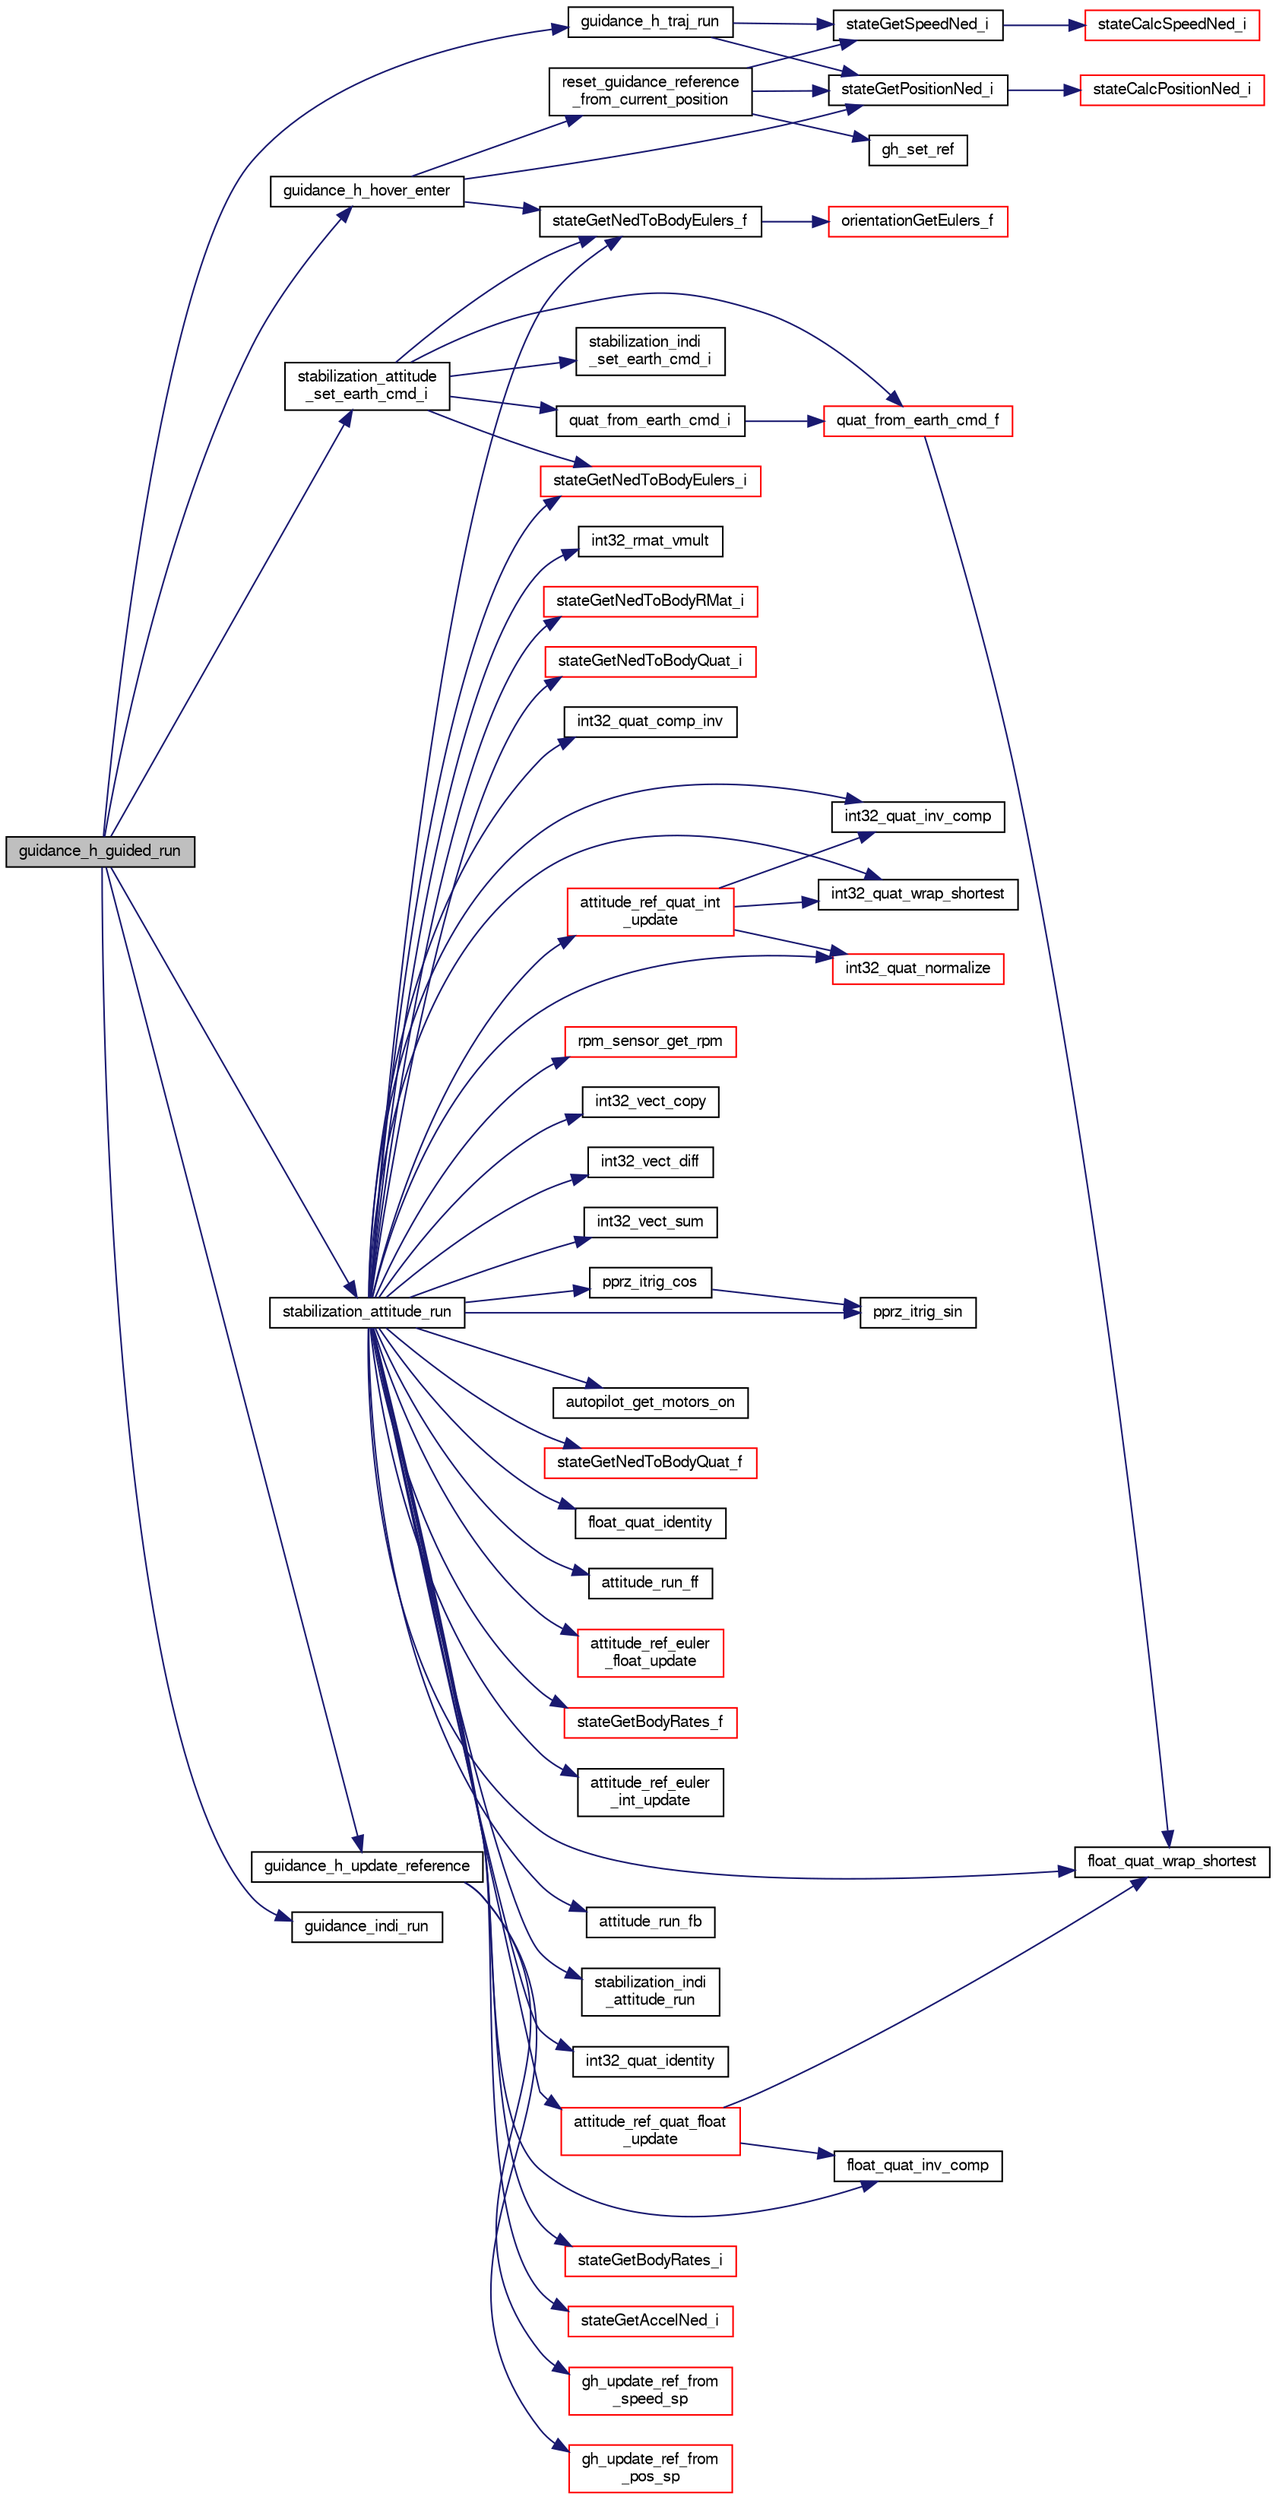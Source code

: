 digraph "guidance_h_guided_run"
{
  edge [fontname="FreeSans",fontsize="10",labelfontname="FreeSans",labelfontsize="10"];
  node [fontname="FreeSans",fontsize="10",shape=record];
  rankdir="LR";
  Node1 [label="guidance_h_guided_run",height=0.2,width=0.4,color="black", fillcolor="grey75", style="filled", fontcolor="black"];
  Node1 -> Node2 [color="midnightblue",fontsize="10",style="solid",fontname="FreeSans"];
  Node2 [label="guidance_h_hover_enter",height=0.2,width=0.4,color="black", fillcolor="white", style="filled",URL="$rotorcraft_2guidance_2guidance__h_8c.html#a32c1c61b5aa933b712fd75a1a9bdc162"];
  Node2 -> Node3 [color="midnightblue",fontsize="10",style="solid",fontname="FreeSans"];
  Node3 [label="reset_guidance_reference\l_from_current_position",height=0.2,width=0.4,color="black", fillcolor="white", style="filled",URL="$rotorcraft_2guidance_2guidance__h_8c.html#ad9bd6447dd5cea00192adfbbf5a30cd5"];
  Node3 -> Node4 [color="midnightblue",fontsize="10",style="solid",fontname="FreeSans"];
  Node4 [label="gh_set_ref",height=0.2,width=0.4,color="black", fillcolor="white", style="filled",URL="$guidance__h__ref_8c.html#a6aa584c95b0d6b7f797ae073069a78f0"];
  Node3 -> Node5 [color="midnightblue",fontsize="10",style="solid",fontname="FreeSans"];
  Node5 [label="stateGetPositionNed_i",height=0.2,width=0.4,color="black", fillcolor="white", style="filled",URL="$group__state__position.html#gaf9a3b3ed4f6a011ae65d49d78bf4aa25",tooltip="Get position in local NED coordinates (int). "];
  Node5 -> Node6 [color="midnightblue",fontsize="10",style="solid",fontname="FreeSans"];
  Node6 [label="stateCalcPositionNed_i",height=0.2,width=0.4,color="red", fillcolor="white", style="filled",URL="$group__state__position.html#gac60dff329c00697fc9fcc459406293c9"];
  Node3 -> Node7 [color="midnightblue",fontsize="10",style="solid",fontname="FreeSans"];
  Node7 [label="stateGetSpeedNed_i",height=0.2,width=0.4,color="black", fillcolor="white", style="filled",URL="$group__state__velocity.html#gaed641b0c36e2ad2407a97be88ec2506c",tooltip="Get ground speed in local NED coordinates (int). "];
  Node7 -> Node8 [color="midnightblue",fontsize="10",style="solid",fontname="FreeSans"];
  Node8 [label="stateCalcSpeedNed_i",height=0.2,width=0.4,color="red", fillcolor="white", style="filled",URL="$group__state__velocity.html#gaefc74e9c1a2033ec07959a2fde629bd5"];
  Node2 -> Node9 [color="midnightblue",fontsize="10",style="solid",fontname="FreeSans"];
  Node9 [label="stateGetNedToBodyEulers_f",height=0.2,width=0.4,color="black", fillcolor="white", style="filled",URL="$group__state__attitude.html#ga9a5e6bac6e7d78e1b33430e73344615b",tooltip="Get vehicle body attitude euler angles (float). "];
  Node9 -> Node10 [color="midnightblue",fontsize="10",style="solid",fontname="FreeSans"];
  Node10 [label="orientationGetEulers_f",height=0.2,width=0.4,color="red", fillcolor="white", style="filled",URL="$group__math__orientation__representation.html#gaaae3838d0b45682d48257d5dbfff3030",tooltip="Get vehicle body attitude euler angles (float). "];
  Node2 -> Node5 [color="midnightblue",fontsize="10",style="solid",fontname="FreeSans"];
  Node1 -> Node11 [color="midnightblue",fontsize="10",style="solid",fontname="FreeSans"];
  Node11 [label="guidance_h_traj_run",height=0.2,width=0.4,color="black", fillcolor="white", style="filled",URL="$rotorcraft_2guidance_2guidance__h_8c.html#a8e62f2d5d3bf28402b1c4297a5270c56"];
  Node11 -> Node5 [color="midnightblue",fontsize="10",style="solid",fontname="FreeSans"];
  Node11 -> Node7 [color="midnightblue",fontsize="10",style="solid",fontname="FreeSans"];
  Node1 -> Node12 [color="midnightblue",fontsize="10",style="solid",fontname="FreeSans"];
  Node12 [label="guidance_h_update_reference",height=0.2,width=0.4,color="black", fillcolor="white", style="filled",URL="$rotorcraft_2guidance_2guidance__h_8c.html#aaef8fae11f920120aee046f87777fe9f"];
  Node12 -> Node13 [color="midnightblue",fontsize="10",style="solid",fontname="FreeSans"];
  Node13 [label="gh_update_ref_from\l_pos_sp",height=0.2,width=0.4,color="red", fillcolor="white", style="filled",URL="$guidance__h__ref_8c.html#ab81c55cf71ee8fc94433f9584c159710"];
  Node12 -> Node14 [color="midnightblue",fontsize="10",style="solid",fontname="FreeSans"];
  Node14 [label="gh_update_ref_from\l_speed_sp",height=0.2,width=0.4,color="red", fillcolor="white", style="filled",URL="$guidance__h__ref_8c.html#ac8675e1f8ea25de7508d42a955ba8f8c"];
  Node1 -> Node15 [color="midnightblue",fontsize="10",style="solid",fontname="FreeSans"];
  Node15 [label="guidance_indi_run",height=0.2,width=0.4,color="black", fillcolor="white", style="filled",URL="$guidance__indi_8c.html#afa3b5095f6b5beadbb8662d3b3519bc9"];
  Node1 -> Node16 [color="midnightblue",fontsize="10",style="solid",fontname="FreeSans"];
  Node16 [label="stabilization_attitude_run",height=0.2,width=0.4,color="black", fillcolor="white", style="filled",URL="$rotorcraft_2stabilization_2stabilization__attitude_8h.html#add1138c9aae1adaafdb42ddf2f0c039a"];
  Node16 -> Node17 [color="midnightblue",fontsize="10",style="solid",fontname="FreeSans"];
  Node17 [label="attitude_ref_euler\l_float_update",height=0.2,width=0.4,color="red", fillcolor="white", style="filled",URL="$stabilization__attitude__ref__euler__float_8c.html#aa06a66885cd25a47ac9efc8664f29f0a"];
  Node16 -> Node9 [color="midnightblue",fontsize="10",style="solid",fontname="FreeSans"];
  Node16 -> Node18 [color="midnightblue",fontsize="10",style="solid",fontname="FreeSans"];
  Node18 [label="stateGetBodyRates_f",height=0.2,width=0.4,color="red", fillcolor="white", style="filled",URL="$group__state__rate.html#ga086f10e8804f8e95ace9a2b1cd26a66c",tooltip="Get vehicle body angular rate (float). "];
  Node16 -> Node19 [color="midnightblue",fontsize="10",style="solid",fontname="FreeSans"];
  Node19 [label="attitude_ref_euler\l_int_update",height=0.2,width=0.4,color="black", fillcolor="white", style="filled",URL="$stabilization__attitude__ref__euler__int_8c.html#a041606d24b535f7020178ae487e069d5",tooltip="Propagate reference model. "];
  Node16 -> Node20 [color="midnightblue",fontsize="10",style="solid",fontname="FreeSans"];
  Node20 [label="stateGetNedToBodyEulers_i",height=0.2,width=0.4,color="red", fillcolor="white", style="filled",URL="$group__state__attitude.html#ga5ae8778366c1fad669189cb2def40792",tooltip="Get vehicle body attitude euler angles (int). "];
  Node16 -> Node21 [color="midnightblue",fontsize="10",style="solid",fontname="FreeSans"];
  Node21 [label="stateGetBodyRates_i",height=0.2,width=0.4,color="red", fillcolor="white", style="filled",URL="$group__state__rate.html#ga3fc058302e6f40bf0b8797ca9a7ed60f",tooltip="Get vehicle body angular rate (int). "];
  Node16 -> Node22 [color="midnightblue",fontsize="10",style="solid",fontname="FreeSans"];
  Node22 [label="stateGetAccelNed_i",height=0.2,width=0.4,color="red", fillcolor="white", style="filled",URL="$group__state__acceleration.html#gab55b482bd9fe875141bafd34beda8bb4",tooltip="Get acceleration in NED coordinates (int). "];
  Node16 -> Node23 [color="midnightblue",fontsize="10",style="solid",fontname="FreeSans"];
  Node23 [label="int32_rmat_vmult",height=0.2,width=0.4,color="black", fillcolor="white", style="filled",URL="$group__math__algebra__int.html#ga6298f55d272675b9b71dcb3fcbcf4a8a",tooltip="rotate 3D vector by rotation matrix. "];
  Node16 -> Node24 [color="midnightblue",fontsize="10",style="solid",fontname="FreeSans"];
  Node24 [label="stateGetNedToBodyRMat_i",height=0.2,width=0.4,color="red", fillcolor="white", style="filled",URL="$group__state__attitude.html#ga7c541b9b2e6231ac9a11a9e21562a5b3",tooltip="Get vehicle body attitude rotation matrix (int). "];
  Node16 -> Node25 [color="midnightblue",fontsize="10",style="solid",fontname="FreeSans"];
  Node25 [label="stateGetNedToBodyQuat_i",height=0.2,width=0.4,color="red", fillcolor="white", style="filled",URL="$group__state__attitude.html#ga28e5de0a4822cabcfe8350e2343111ce",tooltip="Get vehicle body attitude quaternion (int). "];
  Node16 -> Node26 [color="midnightblue",fontsize="10",style="solid",fontname="FreeSans"];
  Node26 [label="int32_quat_comp_inv",height=0.2,width=0.4,color="black", fillcolor="white", style="filled",URL="$group__math__algebra__int.html#ga6102185fc581099e1e256c3df37fd08d",tooltip="Composition (multiplication) of two quaternions. "];
  Node16 -> Node27 [color="midnightblue",fontsize="10",style="solid",fontname="FreeSans"];
  Node27 [label="int32_quat_inv_comp",height=0.2,width=0.4,color="black", fillcolor="white", style="filled",URL="$group__math__algebra__int.html#gae4cd7dd8ca63cfe3aed0eb7c3857ac9a",tooltip="Composition (multiplication) of two quaternions. "];
  Node16 -> Node28 [color="midnightblue",fontsize="10",style="solid",fontname="FreeSans"];
  Node28 [label="int32_quat_wrap_shortest",height=0.2,width=0.4,color="black", fillcolor="white", style="filled",URL="$group__math__algebra__int.html#ga7af214127cdc156466db26fd3497ce84"];
  Node16 -> Node29 [color="midnightblue",fontsize="10",style="solid",fontname="FreeSans"];
  Node29 [label="int32_quat_normalize",height=0.2,width=0.4,color="red", fillcolor="white", style="filled",URL="$group__math__algebra__int.html#ga00267cacb602945fc6cfb054492460fa",tooltip="normalize a quaternion inplace "];
  Node16 -> Node30 [color="midnightblue",fontsize="10",style="solid",fontname="FreeSans"];
  Node30 [label="rpm_sensor_get_rpm",height=0.2,width=0.4,color="red", fillcolor="white", style="filled",URL="$rpm__sensor_8c.html#a9a1ae07808a3f9b217e667660e4fd41a"];
  Node16 -> Node31 [color="midnightblue",fontsize="10",style="solid",fontname="FreeSans"];
  Node31 [label="int32_vect_copy",height=0.2,width=0.4,color="black", fillcolor="white", style="filled",URL="$group__math__algebra__int.html#gacfc26794de76e31720d5c9252474de9e",tooltip="a = b "];
  Node16 -> Node32 [color="midnightblue",fontsize="10",style="solid",fontname="FreeSans"];
  Node32 [label="int32_vect_diff",height=0.2,width=0.4,color="black", fillcolor="white", style="filled",URL="$group__math__algebra__int.html#ga8bcf9ab6539a0f247684f9ccd83fe492",tooltip="o = a - b "];
  Node16 -> Node33 [color="midnightblue",fontsize="10",style="solid",fontname="FreeSans"];
  Node33 [label="int32_vect_sum",height=0.2,width=0.4,color="black", fillcolor="white", style="filled",URL="$group__math__algebra__int.html#ga113549f173dc15cbeafbb1cb2092f2b3",tooltip="o = a + b "];
  Node16 -> Node34 [color="midnightblue",fontsize="10",style="solid",fontname="FreeSans"];
  Node34 [label="pprz_itrig_sin",height=0.2,width=0.4,color="black", fillcolor="white", style="filled",URL="$pprz__trig__int_8c.html#aab62d96cc0a5f76ed59b60d27332d663"];
  Node16 -> Node35 [color="midnightblue",fontsize="10",style="solid",fontname="FreeSans"];
  Node35 [label="pprz_itrig_cos",height=0.2,width=0.4,color="black", fillcolor="white", style="filled",URL="$pprz__trig__int_8c.html#a728b04d5a78d866cd79c86b0c3c6c5a0"];
  Node35 -> Node34 [color="midnightblue",fontsize="10",style="solid",fontname="FreeSans"];
  Node16 -> Node36 [color="midnightblue",fontsize="10",style="solid",fontname="FreeSans"];
  Node36 [label="autopilot_get_motors_on",height=0.2,width=0.4,color="black", fillcolor="white", style="filled",URL="$autopilot_8c.html#a6b52f0f9cd2cbf420a77029513ea6f35",tooltip="get motors status "];
  Node16 -> Node37 [color="midnightblue",fontsize="10",style="solid",fontname="FreeSans"];
  Node37 [label="attitude_ref_quat_float\l_update",height=0.2,width=0.4,color="red", fillcolor="white", style="filled",URL="$stabilization__attitude__ref__quat__float_8c.html#a6246617981d4269af34291dafdd9f1e3"];
  Node37 -> Node38 [color="midnightblue",fontsize="10",style="solid",fontname="FreeSans"];
  Node38 [label="float_quat_inv_comp",height=0.2,width=0.4,color="black", fillcolor="white", style="filled",URL="$group__math__algebra__float.html#ga2784b8b78ffff045ebb867a4198eb349",tooltip="Composition (multiplication) of two quaternions. "];
  Node37 -> Node39 [color="midnightblue",fontsize="10",style="solid",fontname="FreeSans"];
  Node39 [label="float_quat_wrap_shortest",height=0.2,width=0.4,color="black", fillcolor="white", style="filled",URL="$group__math__algebra__float.html#ga8c87c4af5df3d13c6eb0bd8b8e97721a"];
  Node16 -> Node40 [color="midnightblue",fontsize="10",style="solid",fontname="FreeSans"];
  Node40 [label="stateGetNedToBodyQuat_f",height=0.2,width=0.4,color="red", fillcolor="white", style="filled",URL="$group__state__attitude.html#gae03bd8f94b7150506835b77060b73311",tooltip="Get vehicle body attitude quaternion (float). "];
  Node16 -> Node38 [color="midnightblue",fontsize="10",style="solid",fontname="FreeSans"];
  Node16 -> Node39 [color="midnightblue",fontsize="10",style="solid",fontname="FreeSans"];
  Node16 -> Node41 [color="midnightblue",fontsize="10",style="solid",fontname="FreeSans"];
  Node41 [label="float_quat_identity",height=0.2,width=0.4,color="black", fillcolor="white", style="filled",URL="$group__math__algebra__float.html#ga0f036208343a764a0c1616264dbe31ca",tooltip="initialises a quaternion to identity "];
  Node16 -> Node42 [color="midnightblue",fontsize="10",style="solid",fontname="FreeSans"];
  Node42 [label="attitude_run_ff",height=0.2,width=0.4,color="black", fillcolor="white", style="filled",URL="$stabilization__attitude__quat__float_8c.html#a112d2235c054e7eadd1659fa0a78e4f4"];
  Node16 -> Node43 [color="midnightblue",fontsize="10",style="solid",fontname="FreeSans"];
  Node43 [label="attitude_run_fb",height=0.2,width=0.4,color="black", fillcolor="white", style="filled",URL="$stabilization__attitude__quat__float_8c.html#abcf3f74ddd37dcf51e0df255d22c4a23"];
  Node16 -> Node44 [color="midnightblue",fontsize="10",style="solid",fontname="FreeSans"];
  Node44 [label="stabilization_indi\l_attitude_run",height=0.2,width=0.4,color="black", fillcolor="white", style="filled",URL="$stabilization__indi_8c.html#a32497fd2d2c56c87a83bddb1f7b62fa8"];
  Node16 -> Node45 [color="midnightblue",fontsize="10",style="solid",fontname="FreeSans"];
  Node45 [label="attitude_ref_quat_int\l_update",height=0.2,width=0.4,color="red", fillcolor="white", style="filled",URL="$stabilization__attitude__ref__quat__int_8c.html#a20f0b5f27a66365eac7b4ed8af49960c",tooltip="Propagate reference. "];
  Node45 -> Node29 [color="midnightblue",fontsize="10",style="solid",fontname="FreeSans"];
  Node45 -> Node27 [color="midnightblue",fontsize="10",style="solid",fontname="FreeSans"];
  Node45 -> Node28 [color="midnightblue",fontsize="10",style="solid",fontname="FreeSans"];
  Node16 -> Node46 [color="midnightblue",fontsize="10",style="solid",fontname="FreeSans"];
  Node46 [label="int32_quat_identity",height=0.2,width=0.4,color="black", fillcolor="white", style="filled",URL="$group__math__algebra__int.html#ga698f3fc474f66517868238f6f6b08fca",tooltip="initialises a quaternion to identity "];
  Node1 -> Node47 [color="midnightblue",fontsize="10",style="solid",fontname="FreeSans"];
  Node47 [label="stabilization_attitude\l_set_earth_cmd_i",height=0.2,width=0.4,color="black", fillcolor="white", style="filled",URL="$rotorcraft_2stabilization_2stabilization__attitude_8h.html#ada3ef183c206d08fd0a902adc118f542"];
  Node47 -> Node9 [color="midnightblue",fontsize="10",style="solid",fontname="FreeSans"];
  Node47 -> Node20 [color="midnightblue",fontsize="10",style="solid",fontname="FreeSans"];
  Node47 -> Node48 [color="midnightblue",fontsize="10",style="solid",fontname="FreeSans"];
  Node48 [label="quat_from_earth_cmd_i",height=0.2,width=0.4,color="black", fillcolor="white", style="filled",URL="$stabilization__attitude__quat__transformations_8c.html#acfb3bfa8af4aebad848717cd26aa78ee"];
  Node48 -> Node49 [color="midnightblue",fontsize="10",style="solid",fontname="FreeSans"];
  Node49 [label="quat_from_earth_cmd_f",height=0.2,width=0.4,color="red", fillcolor="white", style="filled",URL="$stabilization__attitude__quat__transformations_8c.html#a875d6ee5cde39474c4ce13dd340cb262"];
  Node49 -> Node39 [color="midnightblue",fontsize="10",style="solid",fontname="FreeSans"];
  Node47 -> Node49 [color="midnightblue",fontsize="10",style="solid",fontname="FreeSans"];
  Node47 -> Node50 [color="midnightblue",fontsize="10",style="solid",fontname="FreeSans"];
  Node50 [label="stabilization_indi\l_set_earth_cmd_i",height=0.2,width=0.4,color="black", fillcolor="white", style="filled",URL="$stabilization__indi_8c.html#a487bd4ac66f844d9d1adfb696f950604"];
}
